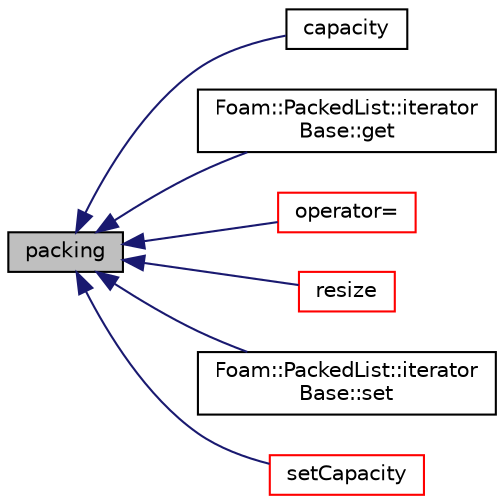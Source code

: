 digraph "packing"
{
  bgcolor="transparent";
  edge [fontname="Helvetica",fontsize="10",labelfontname="Helvetica",labelfontsize="10"];
  node [fontname="Helvetica",fontsize="10",shape=record];
  rankdir="LR";
  Node1 [label="packing",height=0.2,width=0.4,color="black", fillcolor="grey75", style="filled", fontcolor="black"];
  Node1 -> Node2 [dir="back",color="midnightblue",fontsize="10",style="solid",fontname="Helvetica"];
  Node2 [label="capacity",height=0.2,width=0.4,color="black",URL="$a01795.html#ae1423bc22aed311d9d6a1f64edd40428",tooltip="The number of elements that can be stored before reallocating. "];
  Node1 -> Node3 [dir="back",color="midnightblue",fontsize="10",style="solid",fontname="Helvetica"];
  Node3 [label="Foam::PackedList::iterator\lBase::get",height=0.2,width=0.4,color="black",URL="$a01232.html#a801afa72d8cfcc9fbd91dcf4c60ae72f",tooltip="Get value as unsigned, no range-checking. "];
  Node1 -> Node4 [dir="back",color="midnightblue",fontsize="10",style="solid",fontname="Helvetica"];
  Node4 [label="operator=",height=0.2,width=0.4,color="red",URL="$a01795.html#aa1fc905890dd7aed084836ac1a65d336",tooltip="Assignment of all entries to the given value. Takes linear time. "];
  Node1 -> Node5 [dir="back",color="midnightblue",fontsize="10",style="solid",fontname="Helvetica"];
  Node5 [label="resize",height=0.2,width=0.4,color="red",URL="$a01795.html#a269162b4a99f0b5255951cfe3309f517",tooltip="Reset addressable list size, does not shrink the allocated size. "];
  Node1 -> Node6 [dir="back",color="midnightblue",fontsize="10",style="solid",fontname="Helvetica"];
  Node6 [label="Foam::PackedList::iterator\lBase::set",height=0.2,width=0.4,color="black",URL="$a01232.html#aa3b41d3aa0522ba6ebd9ebd38e523184",tooltip="Set value, returning true if changed, no range-checking. "];
  Node1 -> Node7 [dir="back",color="midnightblue",fontsize="10",style="solid",fontname="Helvetica"];
  Node7 [label="setCapacity",height=0.2,width=0.4,color="red",URL="$a01795.html#a3769bf93f15609625d62b693c566bcd1",tooltip="Alter the size of the underlying storage. "];
}
